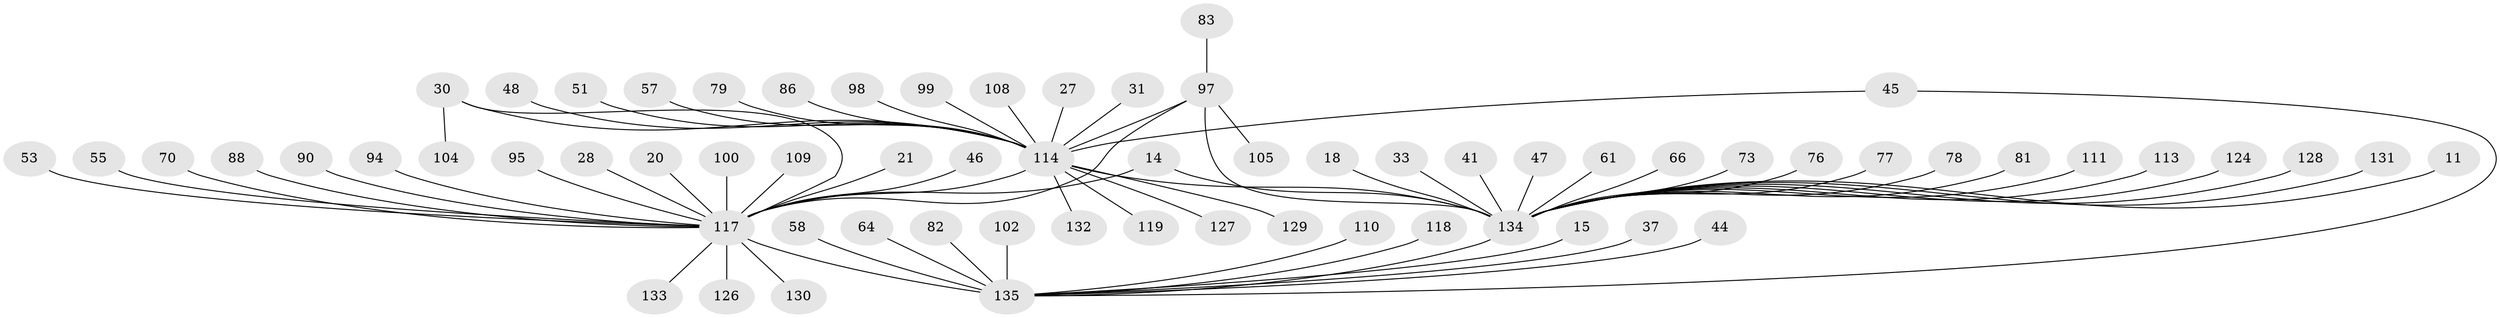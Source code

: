 // original degree distribution, {22: 0.007407407407407408, 24: 0.007407407407407408, 20: 0.014814814814814815, 6: 0.02962962962962963, 9: 0.014814814814814815, 12: 0.007407407407407408, 3: 0.1111111111111111, 2: 0.1925925925925926, 4: 0.044444444444444446, 1: 0.5259259259259259, 5: 0.02962962962962963, 8: 0.014814814814814815}
// Generated by graph-tools (version 1.1) at 2025/47/03/09/25 04:47:51]
// undirected, 67 vertices, 72 edges
graph export_dot {
graph [start="1"]
  node [color=gray90,style=filled];
  11;
  14;
  15;
  18;
  20;
  21;
  27;
  28;
  30 [super="+16"];
  31;
  33;
  37;
  41;
  44;
  45;
  46;
  47;
  48;
  51;
  53;
  55;
  57;
  58;
  61;
  64;
  66;
  70 [super="+60"];
  73;
  76;
  77;
  78;
  79;
  81;
  82;
  83;
  86;
  88 [super="+85"];
  90;
  94 [super="+65"];
  95;
  97 [super="+71+96+80+68+62"];
  98;
  99;
  100;
  102;
  104;
  105;
  108;
  109;
  110;
  111;
  113;
  114 [super="+2"];
  117 [super="+29+4+52+49"];
  118;
  119;
  124;
  126;
  127;
  128;
  129 [super="+12+75"];
  130;
  131;
  132 [super="+120"];
  133;
  134 [super="+43+122+125+115"];
  135 [super="+72+92+123+7"];
  11 -- 134 [weight=2];
  14 -- 117;
  14 -- 134;
  15 -- 135;
  18 -- 134;
  20 -- 117;
  21 -- 117;
  27 -- 114;
  28 -- 117;
  30 -- 104;
  30 -- 117;
  30 -- 114 [weight=3];
  31 -- 114;
  33 -- 134;
  37 -- 135;
  41 -- 134;
  44 -- 135;
  45 -- 135;
  45 -- 114;
  46 -- 117;
  47 -- 134;
  48 -- 114;
  51 -- 114 [weight=2];
  53 -- 117;
  55 -- 117;
  57 -- 114;
  58 -- 135;
  61 -- 134;
  64 -- 135;
  66 -- 134;
  70 -- 117;
  73 -- 134;
  76 -- 134;
  77 -- 134;
  78 -- 134;
  79 -- 114;
  81 -- 134;
  82 -- 135;
  83 -- 97;
  86 -- 114;
  88 -- 117;
  90 -- 117;
  94 -- 117;
  95 -- 117;
  97 -- 105;
  97 -- 114 [weight=6];
  97 -- 117 [weight=5];
  97 -- 134 [weight=4];
  98 -- 114;
  99 -- 114;
  100 -- 117;
  102 -- 135;
  108 -- 114;
  109 -- 117;
  110 -- 135;
  111 -- 134;
  113 -- 134;
  114 -- 129;
  114 -- 132;
  114 -- 134 [weight=11];
  114 -- 117 [weight=6];
  114 -- 119;
  114 -- 127;
  117 -- 135 [weight=7];
  117 -- 130;
  117 -- 133;
  117 -- 126;
  118 -- 135;
  124 -- 134;
  128 -- 134;
  131 -- 134;
  134 -- 135 [weight=4];
}
